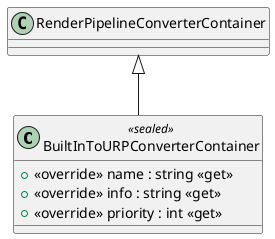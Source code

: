 @startuml
class BuiltInToURPConverterContainer <<sealed>> {
    + <<override>> name : string <<get>>
    + <<override>> info : string <<get>>
    + <<override>> priority : int <<get>>
}
RenderPipelineConverterContainer <|-- BuiltInToURPConverterContainer
@enduml
